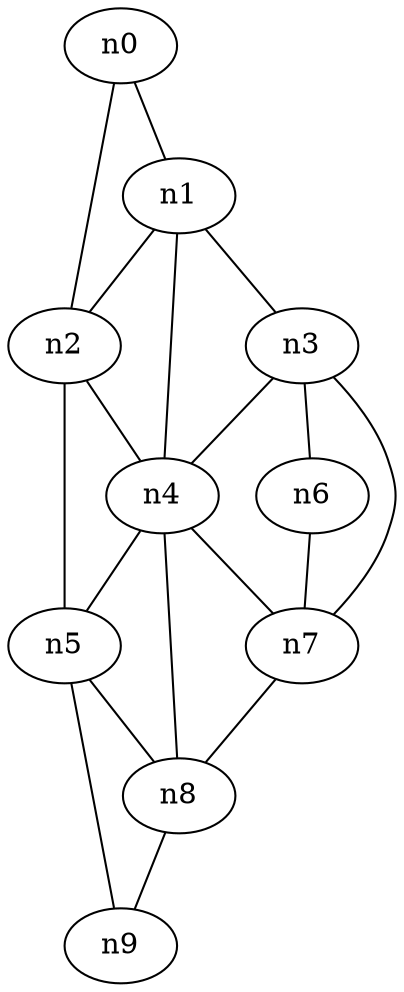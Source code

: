 graph random {
  n0[ pos="1, 5" ];
  n1[ pos="30, 44" ];
  n2[ pos="48, 10" ];
  n3[ pos="25, 20" ];
  n4[ pos="14, 37" ];
  n5[ pos="5, 28" ];
  n6[ pos="29, 40" ];
  n7[ pos="29, 25" ];
  n8[ pos="43, 49" ];
  n9[ pos="36, 48" ];
  n0 -- n1;
  n0 -- n2;
  n1 -- n2;
  n1 -- n3;
  n1 -- n4;
  n2 -- n4;
  n2 -- n5;
  n3 -- n4;
  n3 -- n6;
  n3 -- n7;
  n4 -- n5;
  n4 -- n7;
  n4 -- n8;
  n5 -- n8;
  n5 -- n9;
  n6 -- n7;
  n7 -- n8;
  n8 -- n9;
}

